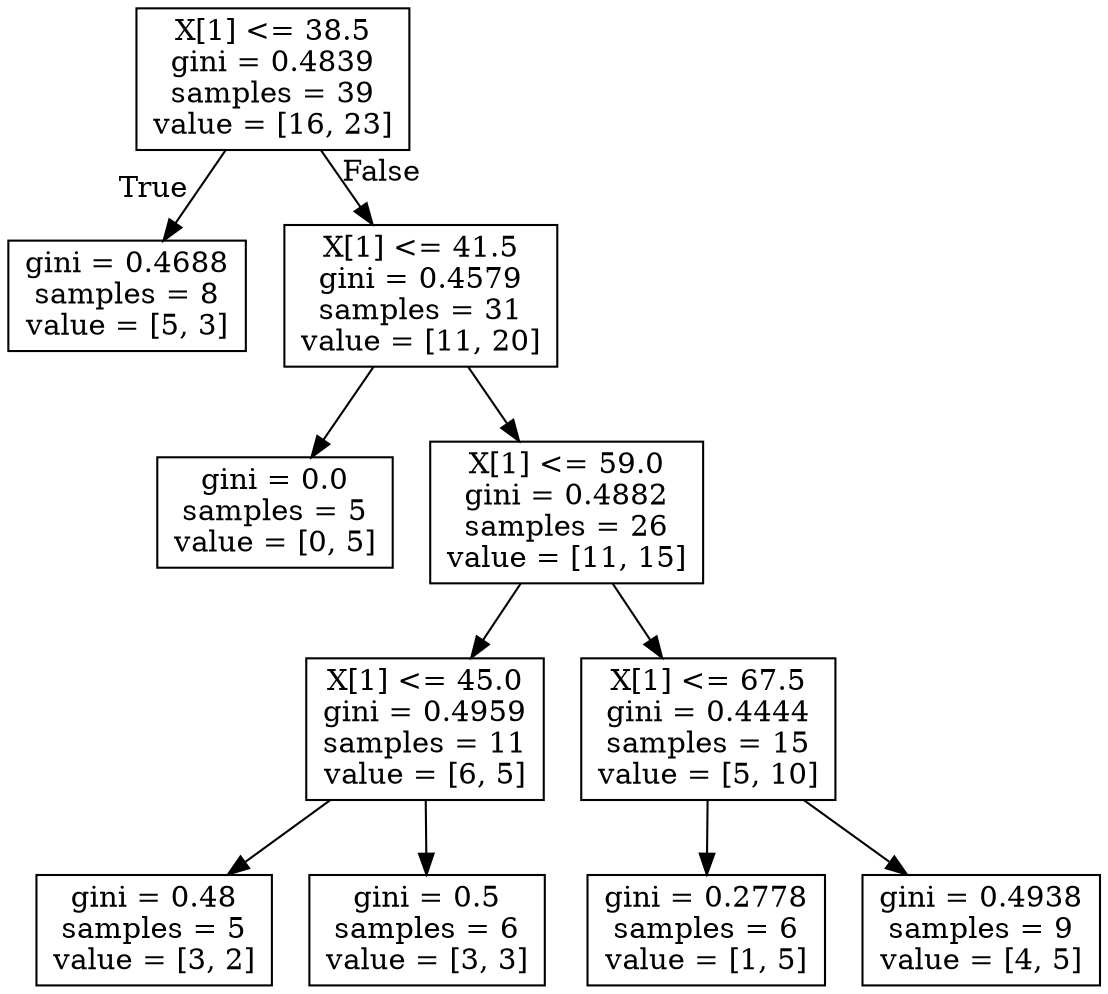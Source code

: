 digraph Tree {
node [shape=box] ;
0 [label="X[1] <= 38.5\ngini = 0.4839\nsamples = 39\nvalue = [16, 23]"] ;
1 [label="gini = 0.4688\nsamples = 8\nvalue = [5, 3]"] ;
0 -> 1 [labeldistance=2.5, labelangle=45, headlabel="True"] ;
2 [label="X[1] <= 41.5\ngini = 0.4579\nsamples = 31\nvalue = [11, 20]"] ;
0 -> 2 [labeldistance=2.5, labelangle=-45, headlabel="False"] ;
3 [label="gini = 0.0\nsamples = 5\nvalue = [0, 5]"] ;
2 -> 3 ;
4 [label="X[1] <= 59.0\ngini = 0.4882\nsamples = 26\nvalue = [11, 15]"] ;
2 -> 4 ;
5 [label="X[1] <= 45.0\ngini = 0.4959\nsamples = 11\nvalue = [6, 5]"] ;
4 -> 5 ;
6 [label="gini = 0.48\nsamples = 5\nvalue = [3, 2]"] ;
5 -> 6 ;
7 [label="gini = 0.5\nsamples = 6\nvalue = [3, 3]"] ;
5 -> 7 ;
8 [label="X[1] <= 67.5\ngini = 0.4444\nsamples = 15\nvalue = [5, 10]"] ;
4 -> 8 ;
9 [label="gini = 0.2778\nsamples = 6\nvalue = [1, 5]"] ;
8 -> 9 ;
10 [label="gini = 0.4938\nsamples = 9\nvalue = [4, 5]"] ;
8 -> 10 ;
}